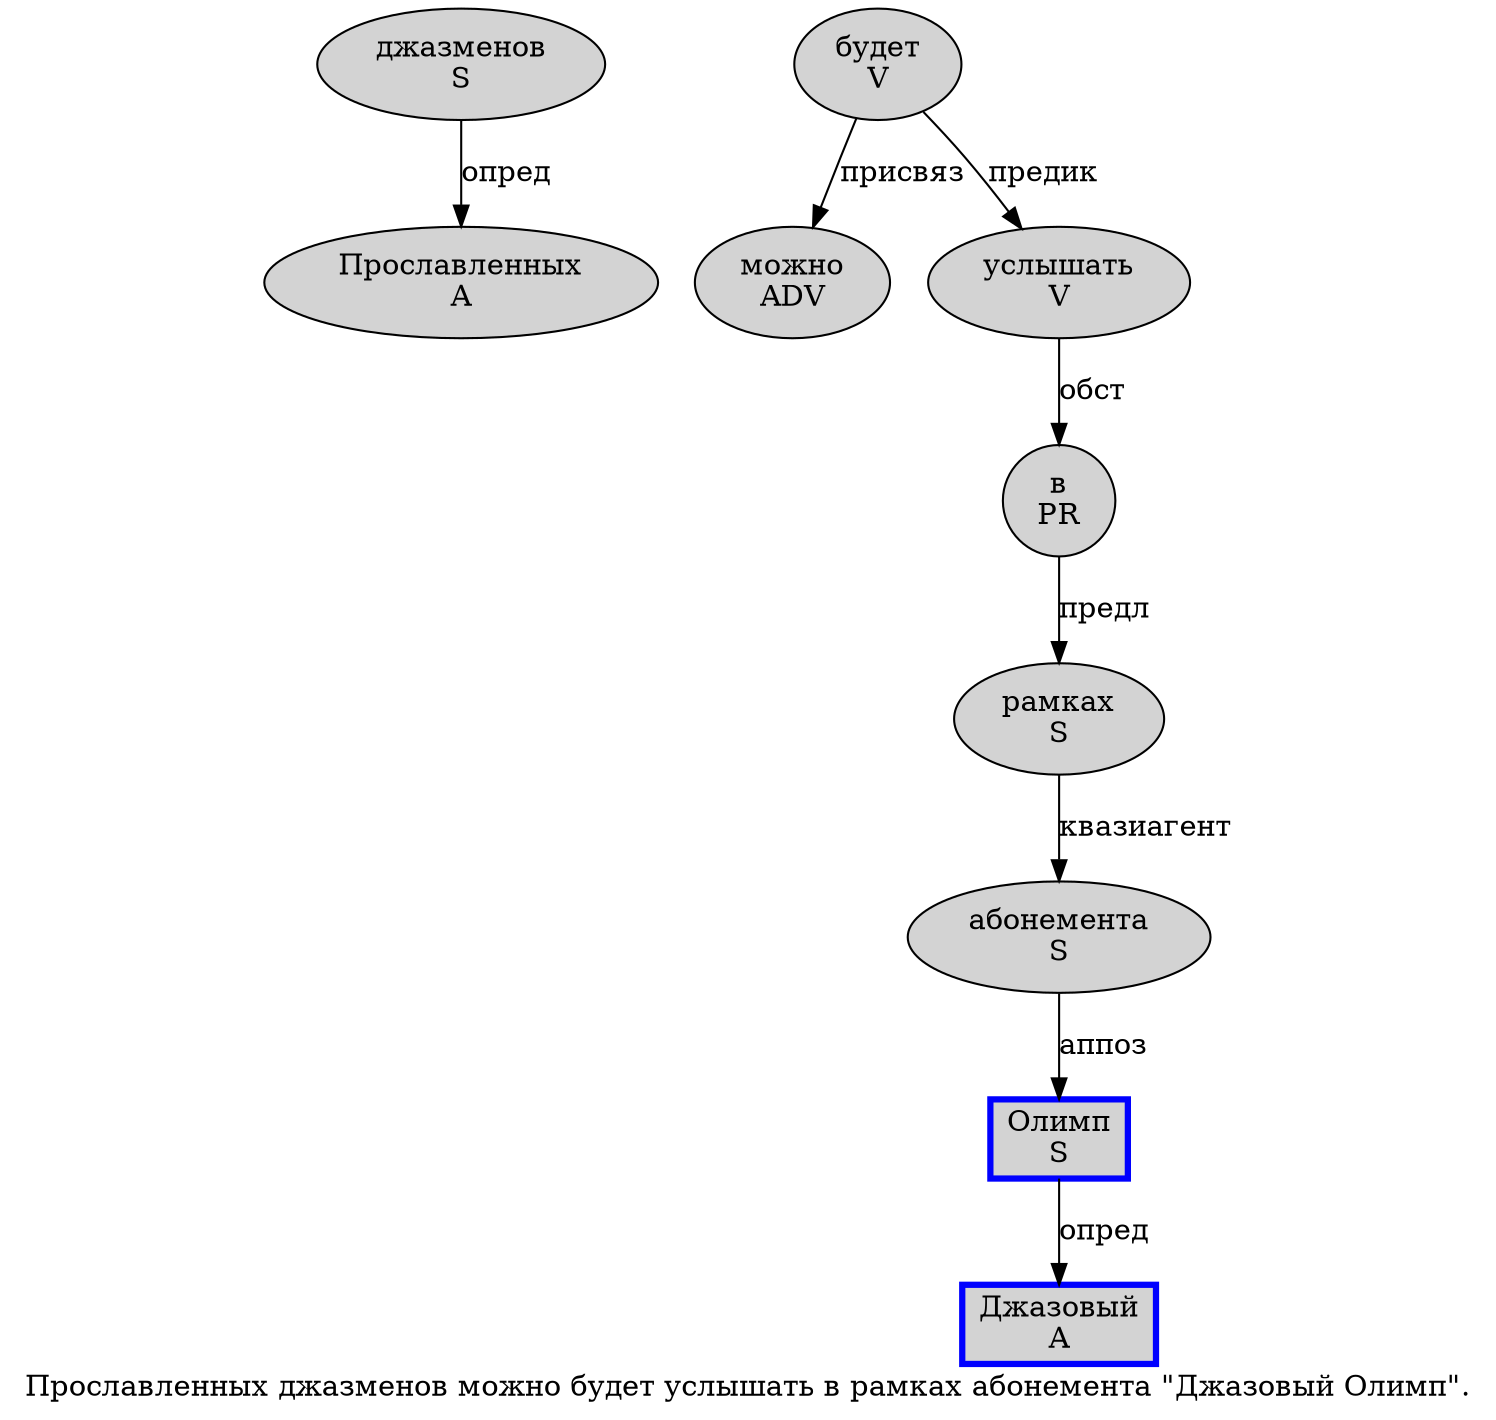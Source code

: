digraph SENTENCE_953 {
	graph [label="Прославленных джазменов можно будет услышать в рамках абонемента \"Джазовый Олимп\"."]
	node [style=filled]
		0 [label="Прославленных
A" color="" fillcolor=lightgray penwidth=1 shape=ellipse]
		1 [label="джазменов
S" color="" fillcolor=lightgray penwidth=1 shape=ellipse]
		2 [label="можно
ADV" color="" fillcolor=lightgray penwidth=1 shape=ellipse]
		3 [label="будет
V" color="" fillcolor=lightgray penwidth=1 shape=ellipse]
		4 [label="услышать
V" color="" fillcolor=lightgray penwidth=1 shape=ellipse]
		5 [label="в
PR" color="" fillcolor=lightgray penwidth=1 shape=ellipse]
		6 [label="рамках
S" color="" fillcolor=lightgray penwidth=1 shape=ellipse]
		7 [label="абонемента
S" color="" fillcolor=lightgray penwidth=1 shape=ellipse]
		9 [label="Джазовый
A" color=blue fillcolor=lightgray penwidth=3 shape=box]
		10 [label="Олимп
S" color=blue fillcolor=lightgray penwidth=3 shape=box]
			4 -> 5 [label="обст"]
			3 -> 2 [label="присвяз"]
			3 -> 4 [label="предик"]
			1 -> 0 [label="опред"]
			6 -> 7 [label="квазиагент"]
			10 -> 9 [label="опред"]
			5 -> 6 [label="предл"]
			7 -> 10 [label="аппоз"]
}